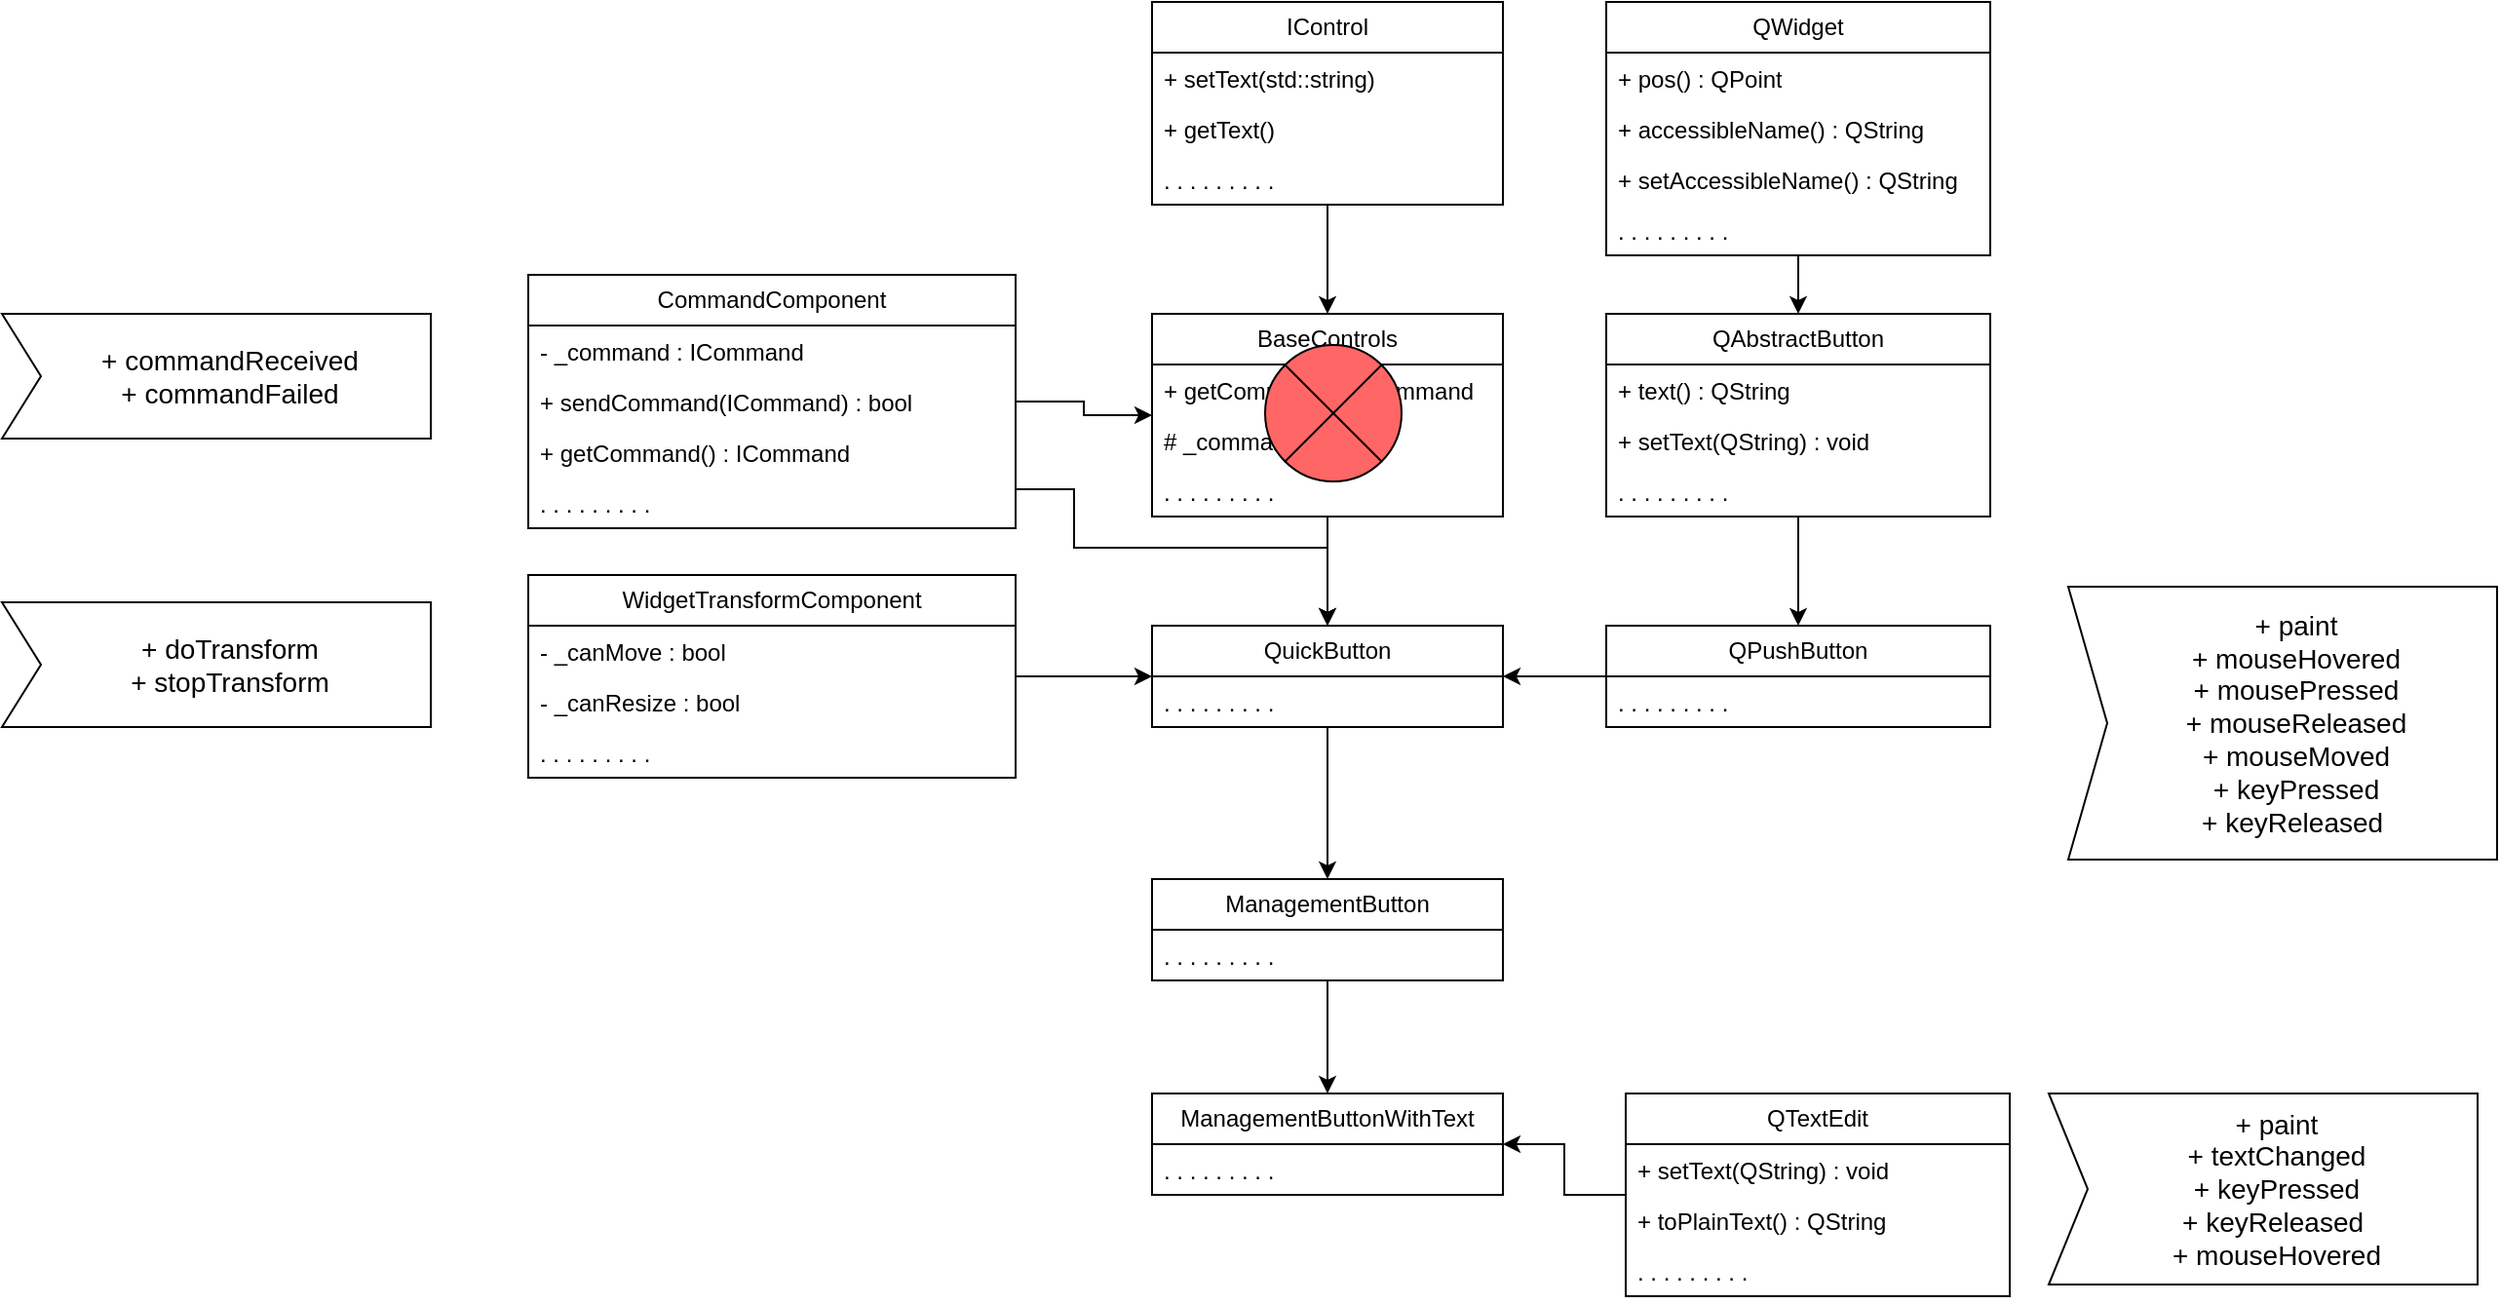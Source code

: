 <mxfile version="21.6.1" type="device">
  <diagram name="Page-1" id="L3hpNMi34IHVSX7SHq1T">
    <mxGraphModel dx="2247" dy="800" grid="1" gridSize="10" guides="1" tooltips="1" connect="1" arrows="1" fold="1" page="1" pageScale="1" pageWidth="827" pageHeight="1169" math="0" shadow="0">
      <root>
        <mxCell id="0" />
        <mxCell id="1" parent="0" />
        <mxCell id="LqKKw0Kuj5rtg3pVx_Hx-11" style="edgeStyle=orthogonalEdgeStyle;rounded=0;orthogonalLoop=1;jettySize=auto;html=1;" edge="1" parent="1" source="LqKKw0Kuj5rtg3pVx_Hx-2" target="LqKKw0Kuj5rtg3pVx_Hx-7">
          <mxGeometry relative="1" as="geometry" />
        </mxCell>
        <mxCell id="LqKKw0Kuj5rtg3pVx_Hx-2" value="IControl" style="swimlane;fontStyle=0;childLayout=stackLayout;horizontal=1;startSize=26;fillColor=none;horizontalStack=0;resizeParent=1;resizeParentMax=0;resizeLast=0;collapsible=1;marginBottom=0;whiteSpace=wrap;html=1;" vertex="1" parent="1">
          <mxGeometry x="110" y="100" width="180" height="104" as="geometry" />
        </mxCell>
        <mxCell id="LqKKw0Kuj5rtg3pVx_Hx-3" value="+ setText(std::string)" style="text;strokeColor=none;fillColor=none;align=left;verticalAlign=top;spacingLeft=4;spacingRight=4;overflow=hidden;rotatable=0;points=[[0,0.5],[1,0.5]];portConstraint=eastwest;whiteSpace=wrap;html=1;" vertex="1" parent="LqKKw0Kuj5rtg3pVx_Hx-2">
          <mxGeometry y="26" width="180" height="26" as="geometry" />
        </mxCell>
        <mxCell id="LqKKw0Kuj5rtg3pVx_Hx-5" value="+ getText()" style="text;strokeColor=none;fillColor=none;align=left;verticalAlign=top;spacingLeft=4;spacingRight=4;overflow=hidden;rotatable=0;points=[[0,0.5],[1,0.5]];portConstraint=eastwest;whiteSpace=wrap;html=1;" vertex="1" parent="LqKKw0Kuj5rtg3pVx_Hx-2">
          <mxGeometry y="52" width="180" height="26" as="geometry" />
        </mxCell>
        <mxCell id="LqKKw0Kuj5rtg3pVx_Hx-6" value=". . . . . . . . ." style="text;strokeColor=none;fillColor=none;align=left;verticalAlign=top;spacingLeft=4;spacingRight=4;overflow=hidden;rotatable=0;points=[[0,0.5],[1,0.5]];portConstraint=eastwest;whiteSpace=wrap;html=1;" vertex="1" parent="LqKKw0Kuj5rtg3pVx_Hx-2">
          <mxGeometry y="78" width="180" height="26" as="geometry" />
        </mxCell>
        <mxCell id="LqKKw0Kuj5rtg3pVx_Hx-16" style="edgeStyle=orthogonalEdgeStyle;rounded=0;orthogonalLoop=1;jettySize=auto;html=1;" edge="1" parent="1" source="LqKKw0Kuj5rtg3pVx_Hx-7" target="LqKKw0Kuj5rtg3pVx_Hx-12">
          <mxGeometry relative="1" as="geometry" />
        </mxCell>
        <mxCell id="LqKKw0Kuj5rtg3pVx_Hx-7" value="BaseControls" style="swimlane;fontStyle=0;childLayout=stackLayout;horizontal=1;startSize=26;fillColor=none;horizontalStack=0;resizeParent=1;resizeParentMax=0;resizeLast=0;collapsible=1;marginBottom=0;whiteSpace=wrap;html=1;" vertex="1" parent="1">
          <mxGeometry x="110" y="260" width="180" height="104" as="geometry" />
        </mxCell>
        <mxCell id="LqKKw0Kuj5rtg3pVx_Hx-53" value="+ getCommand() : ICommand" style="text;strokeColor=none;fillColor=none;align=left;verticalAlign=top;spacingLeft=4;spacingRight=4;overflow=hidden;rotatable=0;points=[[0,0.5],[1,0.5]];portConstraint=eastwest;whiteSpace=wrap;html=1;" vertex="1" parent="LqKKw0Kuj5rtg3pVx_Hx-7">
          <mxGeometry y="26" width="180" height="26" as="geometry" />
        </mxCell>
        <mxCell id="LqKKw0Kuj5rtg3pVx_Hx-10" value="# _command" style="text;strokeColor=none;fillColor=none;align=left;verticalAlign=top;spacingLeft=4;spacingRight=4;overflow=hidden;rotatable=0;points=[[0,0.5],[1,0.5]];portConstraint=eastwest;whiteSpace=wrap;html=1;" vertex="1" parent="LqKKw0Kuj5rtg3pVx_Hx-7">
          <mxGeometry y="52" width="180" height="26" as="geometry" />
        </mxCell>
        <mxCell id="LqKKw0Kuj5rtg3pVx_Hx-52" value=". . . . . . . . ." style="text;strokeColor=none;fillColor=none;align=left;verticalAlign=top;spacingLeft=4;spacingRight=4;overflow=hidden;rotatable=0;points=[[0,0.5],[1,0.5]];portConstraint=eastwest;whiteSpace=wrap;html=1;" vertex="1" parent="LqKKw0Kuj5rtg3pVx_Hx-7">
          <mxGeometry y="78" width="180" height="26" as="geometry" />
        </mxCell>
        <mxCell id="LqKKw0Kuj5rtg3pVx_Hx-21" style="edgeStyle=orthogonalEdgeStyle;rounded=0;orthogonalLoop=1;jettySize=auto;html=1;" edge="1" parent="1" source="LqKKw0Kuj5rtg3pVx_Hx-12" target="LqKKw0Kuj5rtg3pVx_Hx-17">
          <mxGeometry relative="1" as="geometry" />
        </mxCell>
        <mxCell id="LqKKw0Kuj5rtg3pVx_Hx-12" value="QuickButton" style="swimlane;fontStyle=0;childLayout=stackLayout;horizontal=1;startSize=26;fillColor=none;horizontalStack=0;resizeParent=1;resizeParentMax=0;resizeLast=0;collapsible=1;marginBottom=0;whiteSpace=wrap;html=1;" vertex="1" parent="1">
          <mxGeometry x="110" y="420" width="180" height="52" as="geometry" />
        </mxCell>
        <mxCell id="LqKKw0Kuj5rtg3pVx_Hx-15" value=". . . . . . . . ." style="text;strokeColor=none;fillColor=none;align=left;verticalAlign=top;spacingLeft=4;spacingRight=4;overflow=hidden;rotatable=0;points=[[0,0.5],[1,0.5]];portConstraint=eastwest;whiteSpace=wrap;html=1;" vertex="1" parent="LqKKw0Kuj5rtg3pVx_Hx-12">
          <mxGeometry y="26" width="180" height="26" as="geometry" />
        </mxCell>
        <mxCell id="LqKKw0Kuj5rtg3pVx_Hx-59" style="edgeStyle=orthogonalEdgeStyle;rounded=0;orthogonalLoop=1;jettySize=auto;html=1;" edge="1" parent="1" source="LqKKw0Kuj5rtg3pVx_Hx-17" target="LqKKw0Kuj5rtg3pVx_Hx-57">
          <mxGeometry relative="1" as="geometry" />
        </mxCell>
        <mxCell id="LqKKw0Kuj5rtg3pVx_Hx-17" value="ManagementButton" style="swimlane;fontStyle=0;childLayout=stackLayout;horizontal=1;startSize=26;fillColor=none;horizontalStack=0;resizeParent=1;resizeParentMax=0;resizeLast=0;collapsible=1;marginBottom=0;whiteSpace=wrap;html=1;" vertex="1" parent="1">
          <mxGeometry x="110" y="550" width="180" height="52" as="geometry" />
        </mxCell>
        <mxCell id="LqKKw0Kuj5rtg3pVx_Hx-20" value=". . . . . . . . ." style="text;strokeColor=none;fillColor=none;align=left;verticalAlign=top;spacingLeft=4;spacingRight=4;overflow=hidden;rotatable=0;points=[[0,0.5],[1,0.5]];portConstraint=eastwest;whiteSpace=wrap;html=1;" vertex="1" parent="LqKKw0Kuj5rtg3pVx_Hx-17">
          <mxGeometry y="26" width="180" height="26" as="geometry" />
        </mxCell>
        <mxCell id="LqKKw0Kuj5rtg3pVx_Hx-44" style="edgeStyle=orthogonalEdgeStyle;rounded=0;orthogonalLoop=1;jettySize=auto;html=1;" edge="1" parent="1" source="LqKKw0Kuj5rtg3pVx_Hx-22" target="LqKKw0Kuj5rtg3pVx_Hx-12">
          <mxGeometry relative="1" as="geometry" />
        </mxCell>
        <mxCell id="LqKKw0Kuj5rtg3pVx_Hx-22" value="QPushButton" style="swimlane;fontStyle=0;childLayout=stackLayout;horizontal=1;startSize=26;fillColor=none;horizontalStack=0;resizeParent=1;resizeParentMax=0;resizeLast=0;collapsible=1;marginBottom=0;whiteSpace=wrap;html=1;" vertex="1" parent="1">
          <mxGeometry x="343" y="420" width="197" height="52" as="geometry" />
        </mxCell>
        <mxCell id="LqKKw0Kuj5rtg3pVx_Hx-25" value=". . . . . . . . ." style="text;strokeColor=none;fillColor=none;align=left;verticalAlign=top;spacingLeft=4;spacingRight=4;overflow=hidden;rotatable=0;points=[[0,0.5],[1,0.5]];portConstraint=eastwest;whiteSpace=wrap;html=1;" vertex="1" parent="LqKKw0Kuj5rtg3pVx_Hx-22">
          <mxGeometry y="26" width="197" height="26" as="geometry" />
        </mxCell>
        <mxCell id="LqKKw0Kuj5rtg3pVx_Hx-30" style="edgeStyle=orthogonalEdgeStyle;rounded=0;orthogonalLoop=1;jettySize=auto;html=1;" edge="1" parent="1" source="LqKKw0Kuj5rtg3pVx_Hx-26" target="LqKKw0Kuj5rtg3pVx_Hx-22">
          <mxGeometry relative="1" as="geometry" />
        </mxCell>
        <mxCell id="LqKKw0Kuj5rtg3pVx_Hx-26" value="QAbstractButton" style="swimlane;fontStyle=0;childLayout=stackLayout;horizontal=1;startSize=26;fillColor=none;horizontalStack=0;resizeParent=1;resizeParentMax=0;resizeLast=0;collapsible=1;marginBottom=0;whiteSpace=wrap;html=1;" vertex="1" parent="1">
          <mxGeometry x="343" y="260" width="197" height="104" as="geometry" />
        </mxCell>
        <mxCell id="LqKKw0Kuj5rtg3pVx_Hx-29" value="+ text() : QString" style="text;strokeColor=none;fillColor=none;align=left;verticalAlign=top;spacingLeft=4;spacingRight=4;overflow=hidden;rotatable=0;points=[[0,0.5],[1,0.5]];portConstraint=eastwest;whiteSpace=wrap;html=1;" vertex="1" parent="LqKKw0Kuj5rtg3pVx_Hx-26">
          <mxGeometry y="26" width="197" height="26" as="geometry" />
        </mxCell>
        <mxCell id="LqKKw0Kuj5rtg3pVx_Hx-41" value="+ setText(QString) : void" style="text;strokeColor=none;fillColor=none;align=left;verticalAlign=top;spacingLeft=4;spacingRight=4;overflow=hidden;rotatable=0;points=[[0,0.5],[1,0.5]];portConstraint=eastwest;whiteSpace=wrap;html=1;" vertex="1" parent="LqKKw0Kuj5rtg3pVx_Hx-26">
          <mxGeometry y="52" width="197" height="26" as="geometry" />
        </mxCell>
        <mxCell id="LqKKw0Kuj5rtg3pVx_Hx-40" value=". . . . . . . . ." style="text;strokeColor=none;fillColor=none;align=left;verticalAlign=top;spacingLeft=4;spacingRight=4;overflow=hidden;rotatable=0;points=[[0,0.5],[1,0.5]];portConstraint=eastwest;whiteSpace=wrap;html=1;" vertex="1" parent="LqKKw0Kuj5rtg3pVx_Hx-26">
          <mxGeometry y="78" width="197" height="26" as="geometry" />
        </mxCell>
        <mxCell id="LqKKw0Kuj5rtg3pVx_Hx-42" style="edgeStyle=orthogonalEdgeStyle;rounded=0;orthogonalLoop=1;jettySize=auto;html=1;" edge="1" parent="1" source="LqKKw0Kuj5rtg3pVx_Hx-31" target="LqKKw0Kuj5rtg3pVx_Hx-26">
          <mxGeometry relative="1" as="geometry" />
        </mxCell>
        <mxCell id="LqKKw0Kuj5rtg3pVx_Hx-31" value="QWidget" style="swimlane;fontStyle=0;childLayout=stackLayout;horizontal=1;startSize=26;fillColor=none;horizontalStack=0;resizeParent=1;resizeParentMax=0;resizeLast=0;collapsible=1;marginBottom=0;whiteSpace=wrap;html=1;" vertex="1" parent="1">
          <mxGeometry x="343" y="100" width="197" height="130" as="geometry" />
        </mxCell>
        <mxCell id="LqKKw0Kuj5rtg3pVx_Hx-34" value="+ pos() : QPoint" style="text;strokeColor=none;fillColor=none;align=left;verticalAlign=top;spacingLeft=4;spacingRight=4;overflow=hidden;rotatable=0;points=[[0,0.5],[1,0.5]];portConstraint=eastwest;whiteSpace=wrap;html=1;" vertex="1" parent="LqKKw0Kuj5rtg3pVx_Hx-31">
          <mxGeometry y="26" width="197" height="26" as="geometry" />
        </mxCell>
        <mxCell id="LqKKw0Kuj5rtg3pVx_Hx-43" value="+&amp;nbsp;accessibleName() : QString" style="text;strokeColor=none;fillColor=none;align=left;verticalAlign=top;spacingLeft=4;spacingRight=4;overflow=hidden;rotatable=0;points=[[0,0.5],[1,0.5]];portConstraint=eastwest;whiteSpace=wrap;html=1;" vertex="1" parent="LqKKw0Kuj5rtg3pVx_Hx-31">
          <mxGeometry y="52" width="197" height="26" as="geometry" />
        </mxCell>
        <mxCell id="LqKKw0Kuj5rtg3pVx_Hx-56" value="+ setAccessibleName() : QString" style="text;strokeColor=none;fillColor=none;align=left;verticalAlign=top;spacingLeft=4;spacingRight=4;overflow=hidden;rotatable=0;points=[[0,0.5],[1,0.5]];portConstraint=eastwest;whiteSpace=wrap;html=1;" vertex="1" parent="LqKKw0Kuj5rtg3pVx_Hx-31">
          <mxGeometry y="78" width="197" height="26" as="geometry" />
        </mxCell>
        <mxCell id="LqKKw0Kuj5rtg3pVx_Hx-55" value=". . . . . . . . ." style="text;strokeColor=none;fillColor=none;align=left;verticalAlign=top;spacingLeft=4;spacingRight=4;overflow=hidden;rotatable=0;points=[[0,0.5],[1,0.5]];portConstraint=eastwest;whiteSpace=wrap;html=1;" vertex="1" parent="LqKKw0Kuj5rtg3pVx_Hx-31">
          <mxGeometry y="104" width="197" height="26" as="geometry" />
        </mxCell>
        <mxCell id="LqKKw0Kuj5rtg3pVx_Hx-54" style="edgeStyle=orthogonalEdgeStyle;rounded=0;orthogonalLoop=1;jettySize=auto;html=1;" edge="1" parent="1" source="LqKKw0Kuj5rtg3pVx_Hx-45" target="LqKKw0Kuj5rtg3pVx_Hx-12">
          <mxGeometry relative="1" as="geometry" />
        </mxCell>
        <mxCell id="LqKKw0Kuj5rtg3pVx_Hx-45" value="WidgetTransformComponent" style="swimlane;fontStyle=0;childLayout=stackLayout;horizontal=1;startSize=26;fillColor=none;horizontalStack=0;resizeParent=1;resizeParentMax=0;resizeLast=0;collapsible=1;marginBottom=0;whiteSpace=wrap;html=1;" vertex="1" parent="1">
          <mxGeometry x="-210" y="394" width="250" height="104" as="geometry" />
        </mxCell>
        <mxCell id="LqKKw0Kuj5rtg3pVx_Hx-46" value="- _canMove : bool" style="text;strokeColor=none;fillColor=none;align=left;verticalAlign=top;spacingLeft=4;spacingRight=4;overflow=hidden;rotatable=0;points=[[0,0.5],[1,0.5]];portConstraint=eastwest;whiteSpace=wrap;html=1;" vertex="1" parent="LqKKw0Kuj5rtg3pVx_Hx-45">
          <mxGeometry y="26" width="250" height="26" as="geometry" />
        </mxCell>
        <mxCell id="LqKKw0Kuj5rtg3pVx_Hx-51" value="- _canResize : bool" style="text;strokeColor=none;fillColor=none;align=left;verticalAlign=top;spacingLeft=4;spacingRight=4;overflow=hidden;rotatable=0;points=[[0,0.5],[1,0.5]];portConstraint=eastwest;whiteSpace=wrap;html=1;" vertex="1" parent="LqKKw0Kuj5rtg3pVx_Hx-45">
          <mxGeometry y="52" width="250" height="26" as="geometry" />
        </mxCell>
        <mxCell id="LqKKw0Kuj5rtg3pVx_Hx-47" value=". . . . . . . . ." style="text;strokeColor=none;fillColor=none;align=left;verticalAlign=top;spacingLeft=4;spacingRight=4;overflow=hidden;rotatable=0;points=[[0,0.5],[1,0.5]];portConstraint=eastwest;whiteSpace=wrap;html=1;" vertex="1" parent="LqKKw0Kuj5rtg3pVx_Hx-45">
          <mxGeometry y="78" width="250" height="26" as="geometry" />
        </mxCell>
        <mxCell id="LqKKw0Kuj5rtg3pVx_Hx-57" value="ManagementButtonWithText" style="swimlane;fontStyle=0;childLayout=stackLayout;horizontal=1;startSize=26;fillColor=none;horizontalStack=0;resizeParent=1;resizeParentMax=0;resizeLast=0;collapsible=1;marginBottom=0;whiteSpace=wrap;html=1;" vertex="1" parent="1">
          <mxGeometry x="110" y="660" width="180" height="52" as="geometry" />
        </mxCell>
        <mxCell id="LqKKw0Kuj5rtg3pVx_Hx-58" value=". . . . . . . . ." style="text;strokeColor=none;fillColor=none;align=left;verticalAlign=top;spacingLeft=4;spacingRight=4;overflow=hidden;rotatable=0;points=[[0,0.5],[1,0.5]];portConstraint=eastwest;whiteSpace=wrap;html=1;" vertex="1" parent="LqKKw0Kuj5rtg3pVx_Hx-57">
          <mxGeometry y="26" width="180" height="26" as="geometry" />
        </mxCell>
        <mxCell id="LqKKw0Kuj5rtg3pVx_Hx-62" style="edgeStyle=orthogonalEdgeStyle;rounded=0;orthogonalLoop=1;jettySize=auto;html=1;" edge="1" parent="1" source="LqKKw0Kuj5rtg3pVx_Hx-60" target="LqKKw0Kuj5rtg3pVx_Hx-57">
          <mxGeometry relative="1" as="geometry" />
        </mxCell>
        <mxCell id="LqKKw0Kuj5rtg3pVx_Hx-60" value="QTextEdit" style="swimlane;fontStyle=0;childLayout=stackLayout;horizontal=1;startSize=26;fillColor=none;horizontalStack=0;resizeParent=1;resizeParentMax=0;resizeLast=0;collapsible=1;marginBottom=0;whiteSpace=wrap;html=1;" vertex="1" parent="1">
          <mxGeometry x="353" y="660" width="197" height="104" as="geometry" />
        </mxCell>
        <mxCell id="LqKKw0Kuj5rtg3pVx_Hx-61" value="+ setText(QString) : void" style="text;strokeColor=none;fillColor=none;align=left;verticalAlign=top;spacingLeft=4;spacingRight=4;overflow=hidden;rotatable=0;points=[[0,0.5],[1,0.5]];portConstraint=eastwest;whiteSpace=wrap;html=1;" vertex="1" parent="LqKKw0Kuj5rtg3pVx_Hx-60">
          <mxGeometry y="26" width="197" height="26" as="geometry" />
        </mxCell>
        <mxCell id="LqKKw0Kuj5rtg3pVx_Hx-65" value="+ toPlainText() : QString" style="text;strokeColor=none;fillColor=none;align=left;verticalAlign=top;spacingLeft=4;spacingRight=4;overflow=hidden;rotatable=0;points=[[0,0.5],[1,0.5]];portConstraint=eastwest;whiteSpace=wrap;html=1;" vertex="1" parent="LqKKw0Kuj5rtg3pVx_Hx-60">
          <mxGeometry y="52" width="197" height="26" as="geometry" />
        </mxCell>
        <mxCell id="LqKKw0Kuj5rtg3pVx_Hx-66" value=". . . . . . . . ." style="text;strokeColor=none;fillColor=none;align=left;verticalAlign=top;spacingLeft=4;spacingRight=4;overflow=hidden;rotatable=0;points=[[0,0.5],[1,0.5]];portConstraint=eastwest;whiteSpace=wrap;html=1;" vertex="1" parent="LqKKw0Kuj5rtg3pVx_Hx-60">
          <mxGeometry y="78" width="197" height="26" as="geometry" />
        </mxCell>
        <mxCell id="LqKKw0Kuj5rtg3pVx_Hx-67" value="+ paint&lt;br&gt;+ textChanged&lt;br&gt;+ keyPressed&lt;br&gt;+ keyReleased&amp;nbsp;&lt;br&gt;+ mouseHovered" style="html=1;shape=mxgraph.infographic.ribbonSimple;notch1=20;notch2=0;align=center;verticalAlign=middle;fontSize=14;fontStyle=0;fillColor=#FFFFFF;flipH=0;spacingRight=0;spacingLeft=14;whiteSpace=wrap;" vertex="1" parent="1">
          <mxGeometry x="570" y="660" width="220" height="98" as="geometry" />
        </mxCell>
        <mxCell id="LqKKw0Kuj5rtg3pVx_Hx-68" value="+ paint&lt;br&gt;+ mouseHovered&lt;br&gt;+ mousePressed&lt;br&gt;+ mouseReleased&lt;br&gt;+ mouseMoved&lt;br style=&quot;border-color: var(--border-color);&quot;&gt;+ keyPressed&lt;br style=&quot;border-color: var(--border-color);&quot;&gt;+ keyReleased&amp;nbsp;" style="html=1;shape=mxgraph.infographic.ribbonSimple;notch1=20;notch2=0;align=center;verticalAlign=middle;fontSize=14;fontStyle=0;fillColor=#FFFFFF;flipH=0;spacingRight=0;spacingLeft=14;whiteSpace=wrap;" vertex="1" parent="1">
          <mxGeometry x="580" y="400" width="220" height="140" as="geometry" />
        </mxCell>
        <mxCell id="LqKKw0Kuj5rtg3pVx_Hx-69" value="+ doTransform&lt;br&gt;+ stopTransform" style="html=1;shape=mxgraph.infographic.ribbonSimple;notch1=20;notch2=0;align=center;verticalAlign=middle;fontSize=14;fontStyle=0;fillColor=#FFFFFF;flipH=0;spacingRight=0;spacingLeft=14;whiteSpace=wrap;" vertex="1" parent="1">
          <mxGeometry x="-480" y="408" width="220" height="64" as="geometry" />
        </mxCell>
        <mxCell id="LqKKw0Kuj5rtg3pVx_Hx-76" style="edgeStyle=orthogonalEdgeStyle;rounded=0;orthogonalLoop=1;jettySize=auto;html=1;" edge="1" parent="1" source="LqKKw0Kuj5rtg3pVx_Hx-70" target="LqKKw0Kuj5rtg3pVx_Hx-7">
          <mxGeometry relative="1" as="geometry" />
        </mxCell>
        <mxCell id="LqKKw0Kuj5rtg3pVx_Hx-78" style="edgeStyle=orthogonalEdgeStyle;rounded=0;orthogonalLoop=1;jettySize=auto;html=1;" edge="1" parent="1" source="LqKKw0Kuj5rtg3pVx_Hx-70" target="LqKKw0Kuj5rtg3pVx_Hx-12">
          <mxGeometry relative="1" as="geometry">
            <Array as="points">
              <mxPoint x="70" y="350" />
              <mxPoint x="70" y="380" />
              <mxPoint x="200" y="380" />
            </Array>
          </mxGeometry>
        </mxCell>
        <mxCell id="LqKKw0Kuj5rtg3pVx_Hx-70" value="CommandComponent" style="swimlane;fontStyle=0;childLayout=stackLayout;horizontal=1;startSize=26;fillColor=none;horizontalStack=0;resizeParent=1;resizeParentMax=0;resizeLast=0;collapsible=1;marginBottom=0;whiteSpace=wrap;html=1;" vertex="1" parent="1">
          <mxGeometry x="-210" y="240" width="250" height="130" as="geometry" />
        </mxCell>
        <mxCell id="LqKKw0Kuj5rtg3pVx_Hx-71" value="- _command : ICommand" style="text;strokeColor=none;fillColor=none;align=left;verticalAlign=top;spacingLeft=4;spacingRight=4;overflow=hidden;rotatable=0;points=[[0,0.5],[1,0.5]];portConstraint=eastwest;whiteSpace=wrap;html=1;" vertex="1" parent="LqKKw0Kuj5rtg3pVx_Hx-70">
          <mxGeometry y="26" width="250" height="26" as="geometry" />
        </mxCell>
        <mxCell id="LqKKw0Kuj5rtg3pVx_Hx-72" value="+ sendCommand(ICommand) : bool" style="text;strokeColor=none;fillColor=none;align=left;verticalAlign=top;spacingLeft=4;spacingRight=4;overflow=hidden;rotatable=0;points=[[0,0.5],[1,0.5]];portConstraint=eastwest;whiteSpace=wrap;html=1;" vertex="1" parent="LqKKw0Kuj5rtg3pVx_Hx-70">
          <mxGeometry y="52" width="250" height="26" as="geometry" />
        </mxCell>
        <mxCell id="LqKKw0Kuj5rtg3pVx_Hx-75" value="+ getCommand() : ICommand" style="text;strokeColor=none;fillColor=none;align=left;verticalAlign=top;spacingLeft=4;spacingRight=4;overflow=hidden;rotatable=0;points=[[0,0.5],[1,0.5]];portConstraint=eastwest;whiteSpace=wrap;html=1;" vertex="1" parent="LqKKw0Kuj5rtg3pVx_Hx-70">
          <mxGeometry y="78" width="250" height="26" as="geometry" />
        </mxCell>
        <mxCell id="LqKKw0Kuj5rtg3pVx_Hx-73" value=". . . . . . . . ." style="text;strokeColor=none;fillColor=none;align=left;verticalAlign=top;spacingLeft=4;spacingRight=4;overflow=hidden;rotatable=0;points=[[0,0.5],[1,0.5]];portConstraint=eastwest;whiteSpace=wrap;html=1;" vertex="1" parent="LqKKw0Kuj5rtg3pVx_Hx-70">
          <mxGeometry y="104" width="250" height="26" as="geometry" />
        </mxCell>
        <mxCell id="LqKKw0Kuj5rtg3pVx_Hx-74" value="+ commandReceived&lt;br&gt;+ commandFailed" style="html=1;shape=mxgraph.infographic.ribbonSimple;notch1=20;notch2=0;align=center;verticalAlign=middle;fontSize=14;fontStyle=0;fillColor=#FFFFFF;flipH=0;spacingRight=0;spacingLeft=14;whiteSpace=wrap;" vertex="1" parent="1">
          <mxGeometry x="-480" y="260" width="220" height="64" as="geometry" />
        </mxCell>
        <mxCell id="LqKKw0Kuj5rtg3pVx_Hx-77" value="" style="verticalLabelPosition=bottom;verticalAlign=top;html=1;shape=mxgraph.flowchart.or;fillColor=#FF6666;" vertex="1" parent="1">
          <mxGeometry x="168" y="276" width="70" height="70" as="geometry" />
        </mxCell>
      </root>
    </mxGraphModel>
  </diagram>
</mxfile>
